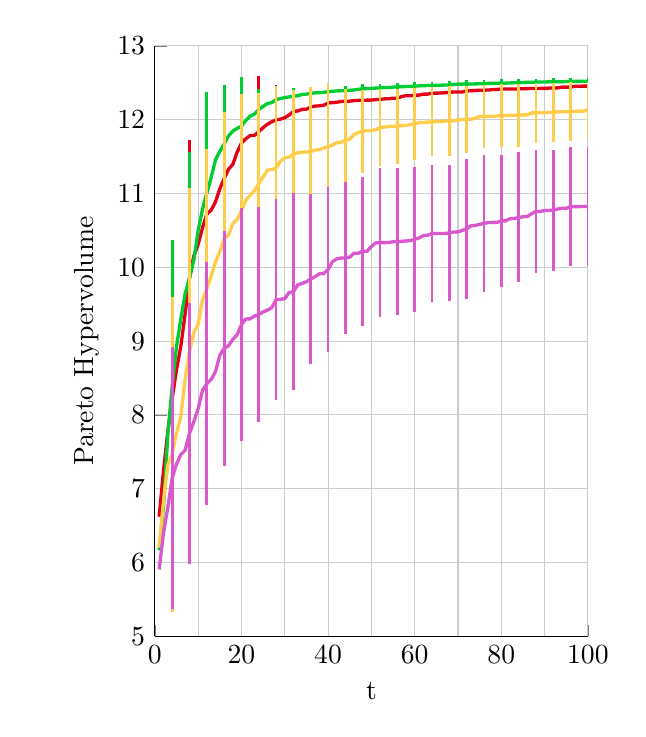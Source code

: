 % This file was created by matlab2tikz v0.3.0.
% Copyright (c) 2008--2012, Nico Schlömer <nico.schloemer@gmail.com>
% All rights reserved.
% 
% The latest updates can be retrieved from
%   http://www.mathworks.com/matlabcentral/fileexchange/22022-matlab2tikz
% where you can also make suggestions and rate matlab2tikz.
% 
% 
% 

% defining custom colors
\definecolor{mycolor1}{rgb}{0.9,0,0.1}
\definecolor{mycolor2}{rgb}{0,0.8,0.2}
\definecolor{mycolor3}{rgb}{1,0.8,0.3}
\definecolor{mycolor4}{rgb}{0.85,0.35,0.8}

\begin{tikzpicture}

\begin{axis}[%
width=55mm,
height=75mm,
scale only axis,
xmin=0, xmax=100,
xlabel={t},
ymin=5, ymax=13,
ylabel={Pareto Hypervolume},
axis lines*=left,
unbounded coords=jump]
\addplot [
color=white!80!black,
solid,
forget plot
]
coordinates{
 (10,5)(10,13) 
};
\addplot [
color=white!80!black,
solid,
forget plot
]
coordinates{
 (20,5)(20,13) 
};
\addplot [
color=white!80!black,
solid,
forget plot
]
coordinates{
 (30,5)(30,13) 
};
\addplot [
color=white!80!black,
solid,
forget plot
]
coordinates{
 (40,5)(40,13) 
};
\addplot [
color=white!80!black,
solid,
forget plot
]
coordinates{
 (50,5)(50,13) 
};
\addplot [
color=white!80!black,
solid,
forget plot
]
coordinates{
 (60,5)(60,13) 
};
\addplot [
color=white!80!black,
solid,
forget plot
]
coordinates{
 (70,5)(70,13) 
};
\addplot [
color=white!80!black,
solid,
forget plot
]
coordinates{
 (80,5)(80,13) 
};
\addplot [
color=white!80!black,
solid,
forget plot
]
coordinates{
 (90,5)(90,13) 
};
\addplot [
color=white!80!black,
solid,
forget plot
]
coordinates{
 (100,5)(100,13) 
};
\addplot [
color=white!80!black,
solid,
forget plot
]
coordinates{
 (0,6)(100,6) 
};
\addplot [
color=white!80!black,
solid,
forget plot
]
coordinates{
 (0,7)(100,7) 
};
\addplot [
color=white!80!black,
solid,
forget plot
]
coordinates{
 (0,8)(100,8) 
};
\addplot [
color=white!80!black,
solid,
forget plot
]
coordinates{
 (0,9)(100,9) 
};
\addplot [
color=white!80!black,
solid,
forget plot
]
coordinates{
 (0,10)(100,10) 
};
\addplot [
color=white!80!black,
solid,
forget plot
]
coordinates{
 (0,11)(100,11) 
};
\addplot [
color=white!80!black,
solid,
forget plot
]
coordinates{
 (0,12)(100,12) 
};
\addplot [
color=white!80!black,
solid,
forget plot
]
coordinates{
 (0,13)(100,13) 
};
\addplot [
color=mycolor1,
solid,
line width=1.2pt,
forget plot
]
coordinates{
 (1,6.62)(2,7.244)(3,7.781)(4,8.221)(5,8.613)(6,8.931)(7,9.369)(8,9.857)(9,10.152)(10,10.311)(11,10.534)(12,10.719)(13,10.775)(14,10.884)(15,11.063)(16,11.2)(17,11.327)(18,11.394)(19,11.559)(20,11.681)(21,11.741)(22,11.784)(23,11.787)(24,11.837)(25,11.891)(26,11.938)(27,11.971)(28,11.996)(29,12.006)(30,12.026)(31,12.062)(32,12.112)(33,12.117)(34,12.139)(35,12.142)(36,12.171)(37,12.183)(38,12.187)(39,12.195)(40,12.226)(41,12.23)(42,12.235)(43,12.246)(44,12.248)(45,12.25)(46,12.258)(47,12.261)(48,12.262)(49,12.264)(50,12.265)(51,12.271)(52,12.275)(53,12.281)(54,12.283)(55,12.29)(56,12.29)(57,12.313)(58,12.324)(59,12.324)(60,12.331)(61,12.332)(62,12.345)(63,12.346)(64,12.357)(65,12.359)(66,12.36)(67,12.365)(68,12.371)(69,12.374)(70,12.375)(71,12.375)(72,12.389)(73,12.391)(74,12.395)(75,12.399)(76,12.399)(77,12.401)(78,12.407)(79,12.409)(80,12.415)(81,12.415)(82,12.415)(83,12.416)(84,12.416)(85,12.419)(86,12.42)(87,12.421)(88,12.421)(89,12.423)(90,12.423)(91,12.427)(92,12.429)(93,12.43)(94,12.44)(95,12.44)(96,12.44)(97,12.452)(98,12.452)(99,12.454)(100,12.454) 
};
\addplot [
color=mycolor1,
solid,
line width=1.0pt,
forget plot
]
coordinates{
 (4,6.187)(4,10.254) 
};
\addplot [
color=mycolor1,
solid,
line width=1.0pt,
forget plot
]
coordinates{
 (8,7.993)(8,11.721) 
};
\addplot [
color=mycolor1,
solid,
line width=1.0pt,
forget plot
]
coordinates{
 (12,9.186)(12,12.252) 
};
\addplot [
color=mycolor1,
solid,
line width=1.0pt,
forget plot
]
coordinates{
 (16,9.949)(16,12.452) 
};
\addplot [
color=mycolor1,
solid,
line width=1.0pt,
forget plot
]
coordinates{
 (20,10.89)(20,12.472) 
};
\addplot [
color=mycolor1,
solid,
line width=1.0pt,
forget plot
]
coordinates{
 (24,11.08)(24,12.594) 
};
\addplot [
color=mycolor1,
solid,
line width=1.0pt,
forget plot
]
coordinates{
 (28,11.518)(28,12.474) 
};
\addplot [
color=mycolor1,
solid,
line width=1.0pt,
forget plot
]
coordinates{
 (32,11.839)(32,12.385) 
};
\addplot [
color=mycolor1,
solid,
line width=1.0pt,
forget plot
]
coordinates{
 (36,11.933)(36,12.41) 
};
\addplot [
color=mycolor1,
solid,
line width=1.0pt,
forget plot
]
coordinates{
 (40,12.046)(40,12.406) 
};
\addplot [
color=mycolor1,
solid,
line width=1.0pt,
forget plot
]
coordinates{
 (44,12.07)(44,12.425) 
};
\addplot [
color=mycolor1,
solid,
line width=1.0pt,
forget plot
]
coordinates{
 (48,12.083)(48,12.441) 
};
\addplot [
color=mycolor1,
solid,
line width=1.0pt,
forget plot
]
coordinates{
 (52,12.102)(52,12.449) 
};
\addplot [
color=mycolor1,
solid,
line width=1.0pt,
forget plot
]
coordinates{
 (56,12.119)(56,12.462) 
};
\addplot [
color=mycolor1,
solid,
line width=1.0pt,
forget plot
]
coordinates{
 (60,12.156)(60,12.506) 
};
\addplot [
color=mycolor1,
solid,
line width=1.0pt,
forget plot
]
coordinates{
 (64,12.199)(64,12.516) 
};
\addplot [
color=mycolor1,
solid,
line width=1.0pt,
forget plot
]
coordinates{
 (68,12.217)(68,12.524) 
};
\addplot [
color=mycolor1,
solid,
line width=1.0pt,
forget plot
]
coordinates{
 (72,12.252)(72,12.526) 
};
\addplot [
color=mycolor1,
solid,
line width=1.0pt,
forget plot
]
coordinates{
 (76,12.263)(76,12.536) 
};
\addplot [
color=mycolor1,
solid,
line width=1.0pt,
forget plot
]
coordinates{
 (80,12.287)(80,12.542) 
};
\addplot [
color=mycolor1,
solid,
line width=1.0pt,
forget plot
]
coordinates{
 (84,12.289)(84,12.543) 
};
\addplot [
color=mycolor1,
solid,
line width=1.0pt,
forget plot
]
coordinates{
 (88,12.294)(88,12.549) 
};
\addplot [
color=mycolor1,
solid,
line width=1.0pt,
forget plot
]
coordinates{
 (92,12.3)(92,12.558) 
};
\addplot [
color=mycolor1,
solid,
line width=1.0pt,
forget plot
]
coordinates{
 (96,12.328)(96,12.553) 
};
\addplot [
color=mycolor1,
solid,
line width=1.0pt,
forget plot
]
coordinates{
 (100,12.343)(100,12.565) 
};
\addplot [
color=mycolor2,
solid,
line width=1.2pt,
forget plot
]
coordinates{
 (1,6.166)(2,6.758)(3,7.729)(4,8.384)(5,8.926)(6,9.3)(7,9.64)(8,9.85)(9,10.098)(10,10.496)(11,10.787)(12,11.003)(13,11.216)(14,11.455)(15,11.569)(16,11.671)(17,11.779)(18,11.844)(19,11.882)(20,11.911)(21,11.989)(22,12.047)(23,12.075)(24,12.138)(25,12.178)(26,12.218)(27,12.231)(28,12.272)(29,12.286)(30,12.298)(31,12.308)(32,12.317)(33,12.324)(34,12.342)(35,12.346)(36,12.356)(37,12.363)(38,12.365)(39,12.371)(40,12.377)(41,12.384)(42,12.389)(43,12.391)(44,12.394)(45,12.397)(46,12.402)(47,12.411)(48,12.416)(49,12.422)(50,12.423)(51,12.427)(52,12.43)(53,12.434)(54,12.435)(55,12.44)(56,12.444)(57,12.446)(58,12.449)(59,12.449)(60,12.453)(61,12.457)(62,12.46)(63,12.462)(64,12.463)(65,12.464)(66,12.466)(67,12.469)(68,12.471)(69,12.476)(70,12.481)(71,12.481)(72,12.483)(73,12.483)(74,12.484)(75,12.486)(76,12.487)(77,12.491)(78,12.491)(79,12.492)(80,12.493)(81,12.494)(82,12.497)(83,12.499)(84,12.5)(85,12.503)(86,12.506)(87,12.507)(88,12.508)(89,12.51)(90,12.51)(91,12.512)(92,12.512)(93,12.514)(94,12.514)(95,12.516)(96,12.517)(97,12.518)(98,12.518)(99,12.519)(100,12.519) 
};
\addplot [
color=mycolor2,
solid,
line width=1.0pt,
forget plot
]
coordinates{
 (4,6.403)(4,10.366) 
};
\addplot [
color=mycolor2,
solid,
line width=1.0pt,
forget plot
]
coordinates{
 (8,8.139)(8,11.561) 
};
\addplot [
color=mycolor2,
solid,
line width=1.0pt,
forget plot
]
coordinates{
 (12,9.625)(12,12.381) 
};
\addplot [
color=mycolor2,
solid,
line width=1.0pt,
forget plot
]
coordinates{
 (16,10.868)(16,12.473) 
};
\addplot [
color=mycolor2,
solid,
line width=1.0pt,
forget plot
]
coordinates{
 (20,11.245)(20,12.578) 
};
\addplot [
color=mycolor2,
solid,
line width=1.0pt,
forget plot
]
coordinates{
 (24,11.867)(24,12.41) 
};
\addplot [
color=mycolor2,
solid,
line width=1.0pt,
forget plot
]
coordinates{
 (28,12.108)(28,12.436) 
};
\addplot [
color=mycolor2,
solid,
line width=1.0pt,
forget plot
]
coordinates{
 (32,12.204)(32,12.43) 
};
\addplot [
color=mycolor2,
solid,
line width=1.0pt,
forget plot
]
coordinates{
 (36,12.278)(36,12.435) 
};
\addplot [
color=mycolor2,
solid,
line width=1.0pt,
forget plot
]
coordinates{
 (40,12.302)(40,12.451) 
};
\addplot [
color=mycolor2,
solid,
line width=1.0pt,
forget plot
]
coordinates{
 (44,12.328)(44,12.461) 
};
\addplot [
color=mycolor2,
solid,
line width=1.0pt,
forget plot
]
coordinates{
 (48,12.356)(48,12.476) 
};
\addplot [
color=mycolor2,
solid,
line width=1.0pt,
forget plot
]
coordinates{
 (52,12.374)(52,12.486) 
};
\addplot [
color=mycolor2,
solid,
line width=1.0pt,
forget plot
]
coordinates{
 (56,12.391)(56,12.498) 
};
\addplot [
color=mycolor2,
solid,
line width=1.0pt,
forget plot
]
coordinates{
 (60,12.4)(60,12.507) 
};
\addplot [
color=mycolor2,
solid,
line width=1.0pt,
forget plot
]
coordinates{
 (64,12.411)(64,12.515) 
};
\addplot [
color=mycolor2,
solid,
line width=1.0pt,
forget plot
]
coordinates{
 (68,12.42)(68,12.523) 
};
\addplot [
color=mycolor2,
solid,
line width=1.0pt,
forget plot
]
coordinates{
 (72,12.43)(72,12.536) 
};
\addplot [
color=mycolor2,
solid,
line width=1.0pt,
forget plot
]
coordinates{
 (76,12.434)(76,12.54) 
};
\addplot [
color=mycolor2,
solid,
line width=1.0pt,
forget plot
]
coordinates{
 (80,12.44)(80,12.547) 
};
\addplot [
color=mycolor2,
solid,
line width=1.0pt,
forget plot
]
coordinates{
 (84,12.449)(84,12.552) 
};
\addplot [
color=mycolor2,
solid,
line width=1.0pt,
forget plot
]
coordinates{
 (88,12.459)(88,12.557) 
};
\addplot [
color=mycolor2,
solid,
line width=1.0pt,
forget plot
]
coordinates{
 (92,12.466)(92,12.558) 
};
\addplot [
color=mycolor2,
solid,
line width=1.0pt,
forget plot
]
coordinates{
 (96,12.472)(96,12.563) 
};
\addplot [
color=mycolor2,
solid,
line width=1.0pt,
forget plot
]
coordinates{
 (100,12.474)(100,12.564) 
};
\addplot [
color=mycolor3,
solid,
line width=1.2pt,
forget plot
]
coordinates{
 (1,6.203)(2,6.837)(3,7.323)(4,7.469)(5,7.751)(6,7.977)(7,8.493)(8,8.859)(9,9.118)(10,9.228)(11,9.564)(12,9.708)(13,9.878)(14,10.072)(15,10.211)(16,10.39)(17,10.433)(18,10.589)(19,10.65)(20,10.762)(21,10.908)(22,10.975)(23,11.039)(24,11.131)(25,11.222)(26,11.315)(27,11.324)(28,11.345)(29,11.435)(30,11.485)(31,11.493)(32,11.534)(33,11.549)(34,11.56)(35,11.561)(36,11.569)(37,11.587)(38,11.593)(39,11.617)(40,11.631)(41,11.656)(42,11.687)(43,11.694)(44,11.719)(45,11.736)(46,11.799)(47,11.827)(48,11.84)(49,11.852)(50,11.854)(51,11.864)(52,11.893)(53,11.899)(54,11.908)(55,11.909)(56,11.91)(57,11.919)(58,11.921)(59,11.935)(60,11.942)(61,11.96)(62,11.961)(63,11.967)(64,11.97)(65,11.971)(66,11.973)(67,11.981)(68,11.983)(69,11.983)(70,11.996)(71,12.001)(72,12.002)(73,12.006)(74,12.019)(75,12.043)(76,12.044)(77,12.045)(78,12.045)(79,12.049)(80,12.054)(81,12.055)(82,12.059)(83,12.06)(84,12.061)(85,12.064)(86,12.065)(87,12.091)(88,12.092)(89,12.094)(90,12.095)(91,12.098)(92,12.098)(93,12.105)(94,12.106)(95,12.108)(96,12.108)(97,12.111)(98,12.115)(99,12.115)(100,12.131) 
};
\addplot [
color=mycolor3,
solid,
line width=1.0pt,
forget plot
]
coordinates{
 (4,5.335)(4,9.602) 
};
\addplot [
color=mycolor3,
solid,
line width=1.0pt,
forget plot
]
coordinates{
 (8,6.651)(8,11.068) 
};
\addplot [
color=mycolor3,
solid,
line width=1.0pt,
forget plot
]
coordinates{
 (12,7.819)(12,11.596) 
};
\addplot [
color=mycolor3,
solid,
line width=1.0pt,
forget plot
]
coordinates{
 (16,8.676)(16,12.103) 
};
\addplot [
color=mycolor3,
solid,
line width=1.0pt,
forget plot
]
coordinates{
 (20,9.18)(20,12.344) 
};
\addplot [
color=mycolor3,
solid,
line width=1.0pt,
forget plot
]
coordinates{
 (24,9.9)(24,12.363) 
};
\addplot [
color=mycolor3,
solid,
line width=1.0pt,
forget plot
]
coordinates{
 (28,10.237)(28,12.454) 
};
\addplot [
color=mycolor3,
solid,
line width=1.0pt,
forget plot
]
coordinates{
 (32,10.662)(32,12.406) 
};
\addplot [
color=mycolor3,
solid,
line width=1.0pt,
forget plot
]
coordinates{
 (36,10.696)(36,12.441) 
};
\addplot [
color=mycolor3,
solid,
line width=1.0pt,
forget plot
]
coordinates{
 (40,10.767)(40,12.494) 
};
\addplot [
color=mycolor3,
solid,
line width=1.0pt,
forget plot
]
coordinates{
 (44,11.028)(44,12.411) 
};
\addplot [
color=mycolor3,
solid,
line width=1.0pt,
forget plot
]
coordinates{
 (48,11.272)(48,12.408) 
};
\addplot [
color=mycolor3,
solid,
line width=1.0pt,
forget plot
]
coordinates{
 (52,11.376)(52,12.411) 
};
\addplot [
color=mycolor3,
solid,
line width=1.0pt,
forget plot
]
coordinates{
 (56,11.399)(56,12.421) 
};
\addplot [
color=mycolor3,
solid,
line width=1.0pt,
forget plot
]
coordinates{
 (60,11.453)(60,12.43) 
};
\addplot [
color=mycolor3,
solid,
line width=1.0pt,
forget plot
]
coordinates{
 (64,11.503)(64,12.437) 
};
\addplot [
color=mycolor3,
solid,
line width=1.0pt,
forget plot
]
coordinates{
 (68,11.514)(68,12.451) 
};
\addplot [
color=mycolor3,
solid,
line width=1.0pt,
forget plot
]
coordinates{
 (72,11.552)(72,12.452) 
};
\addplot [
color=mycolor3,
solid,
line width=1.0pt,
forget plot
]
coordinates{
 (76,11.616)(76,12.472) 
};
\addplot [
color=mycolor3,
solid,
line width=1.0pt,
forget plot
]
coordinates{
 (80,11.626)(80,12.483) 
};
\addplot [
color=mycolor3,
solid,
line width=1.0pt,
forget plot
]
coordinates{
 (84,11.635)(84,12.487) 
};
\addplot [
color=mycolor3,
solid,
line width=1.0pt,
forget plot
]
coordinates{
 (88,11.687)(88,12.497) 
};
\addplot [
color=mycolor3,
solid,
line width=1.0pt,
forget plot
]
coordinates{
 (92,11.694)(92,12.502) 
};
\addplot [
color=mycolor3,
solid,
line width=1.0pt,
forget plot
]
coordinates{
 (96,11.705)(96,12.511) 
};
\addplot [
color=mycolor3,
solid,
line width=1.0pt,
forget plot
]
coordinates{
 (100,11.756)(100,12.507) 
};
\addplot [
color=mycolor4,
solid,
line width=1.2pt,
forget plot
]
coordinates{
 (1,5.907)(2,6.404)(3,6.749)(4,7.144)(5,7.333)(6,7.463)(7,7.522)(8,7.75)(9,7.908)(10,8.085)(11,8.332)(12,8.424)(13,8.48)(14,8.585)(15,8.808)(16,8.9)(17,8.937)(18,9.021)(19,9.086)(20,9.225)(21,9.3)(22,9.301)(23,9.339)(24,9.359)(25,9.396)(26,9.42)(27,9.453)(28,9.563)(29,9.564)(30,9.576)(31,9.658)(32,9.67)(33,9.761)(34,9.781)(35,9.804)(36,9.842)(37,9.872)(38,9.911)(39,9.915)(40,9.97)(41,10.075)(42,10.114)(43,10.126)(44,10.126)(45,10.137)(46,10.19)(47,10.19)(48,10.217)(49,10.217)(50,10.282)(51,10.33)(52,10.334)(53,10.334)(54,10.335)(55,10.346)(56,10.349)(57,10.351)(58,10.356)(59,10.361)(60,10.38)(61,10.397)(62,10.429)(63,10.435)(64,10.457)(65,10.458)(66,10.458)(67,10.458)(68,10.465)(69,10.477)(70,10.48)(71,10.499)(72,10.52)(73,10.561)(74,10.567)(75,10.581)(76,10.595)(77,10.605)(78,10.608)(79,10.608)(80,10.628)(81,10.628)(82,10.658)(83,10.661)(84,10.675)(85,10.684)(86,10.688)(87,10.726)(88,10.756)(89,10.756)(90,10.77)(91,10.77)(92,10.773)(93,10.789)(94,10.8)(95,10.8)(96,10.821)(97,10.821)(98,10.822)(99,10.822)(100,10.822) 
};
\addplot [
color=mycolor4,
solid,
line width=1.0pt,
forget plot
]
coordinates{
 (4,5.366)(4,8.923) 
};
\addplot [
color=mycolor4,
solid,
line width=1.0pt,
forget plot
]
coordinates{
 (8,5.985)(8,9.514) 
};
\addplot [
color=mycolor4,
solid,
line width=1.0pt,
forget plot
]
coordinates{
 (12,6.782)(12,10.067) 
};
\addplot [
color=mycolor4,
solid,
line width=1.0pt,
forget plot
]
coordinates{
 (16,7.31)(16,10.49) 
};
\addplot [
color=mycolor4,
solid,
line width=1.0pt,
forget plot
]
coordinates{
 (20,7.648)(20,10.803) 
};
\addplot [
color=mycolor4,
solid,
line width=1.0pt,
forget plot
]
coordinates{
 (24,7.899)(24,10.818) 
};
\addplot [
color=mycolor4,
solid,
line width=1.0pt,
forget plot
]
coordinates{
 (28,8.207)(28,10.92) 
};
\addplot [
color=mycolor4,
solid,
line width=1.0pt,
forget plot
]
coordinates{
 (32,8.338)(32,11.002) 
};
\addplot [
color=mycolor4,
solid,
line width=1.0pt,
forget plot
]
coordinates{
 (36,8.685)(36,10.999) 
};
\addplot [
color=mycolor4,
solid,
line width=1.0pt,
forget plot
]
coordinates{
 (40,8.857)(40,11.084) 
};
\addplot [
color=mycolor4,
solid,
line width=1.0pt,
forget plot
]
coordinates{
 (44,9.101)(44,11.15) 
};
\addplot [
color=mycolor4,
solid,
line width=1.0pt,
forget plot
]
coordinates{
 (48,9.206)(48,11.227) 
};
\addplot [
color=mycolor4,
solid,
line width=1.0pt,
forget plot
]
coordinates{
 (52,9.33)(52,11.338) 
};
\addplot [
color=mycolor4,
solid,
line width=1.0pt,
forget plot
]
coordinates{
 (56,9.347)(56,11.351) 
};
\addplot [
color=mycolor4,
solid,
line width=1.0pt,
forget plot
]
coordinates{
 (60,9.4)(60,11.361) 
};
\addplot [
color=mycolor4,
solid,
line width=1.0pt,
forget plot
]
coordinates{
 (64,9.528)(64,11.386) 
};
\addplot [
color=mycolor4,
solid,
line width=1.0pt,
forget plot
]
coordinates{
 (68,9.54)(68,11.39) 
};
\addplot [
color=mycolor4,
solid,
line width=1.0pt,
forget plot
]
coordinates{
 (72,9.571)(72,11.469) 
};
\addplot [
color=mycolor4,
solid,
line width=1.0pt,
forget plot
]
coordinates{
 (76,9.666)(76,11.524) 
};
\addplot [
color=mycolor4,
solid,
line width=1.0pt,
forget plot
]
coordinates{
 (80,9.728)(80,11.527) 
};
\addplot [
color=mycolor4,
solid,
line width=1.0pt,
forget plot
]
coordinates{
 (84,9.795)(84,11.555) 
};
\addplot [
color=mycolor4,
solid,
line width=1.0pt,
forget plot
]
coordinates{
 (88,9.926)(88,11.586) 
};
\addplot [
color=mycolor4,
solid,
line width=1.0pt,
forget plot
]
coordinates{
 (92,9.952)(92,11.594) 
};
\addplot [
color=mycolor4,
solid,
line width=1.0pt,
forget plot
]
coordinates{
 (96,10.016)(96,11.626) 
};
\addplot [
color=mycolor4,
solid,
line width=1.0pt,
forget plot
]
coordinates{
 (100,10.018)(100,11.626) 
};
\end{axis}
\end{tikzpicture}%